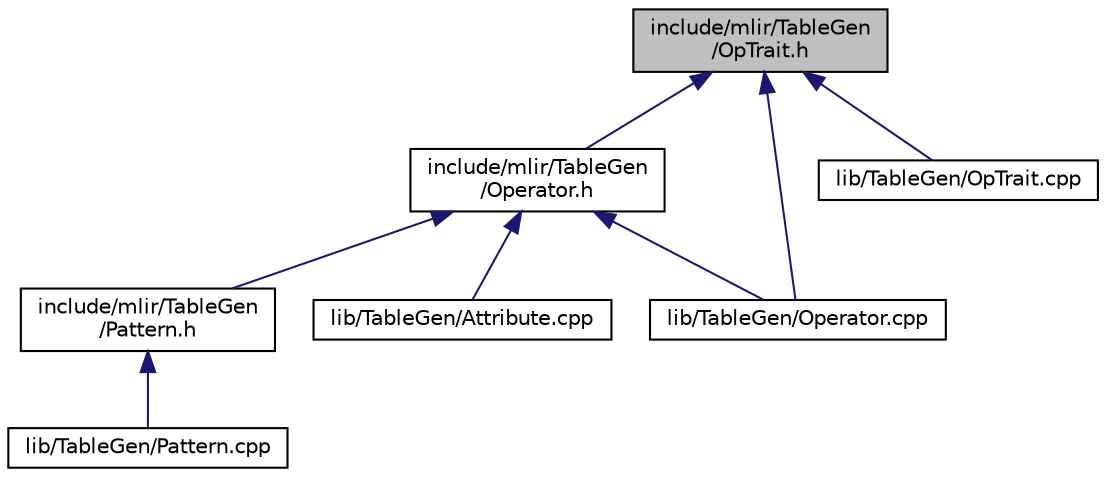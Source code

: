 digraph "include/mlir/TableGen/OpTrait.h"
{
  bgcolor="transparent";
  edge [fontname="Helvetica",fontsize="10",labelfontname="Helvetica",labelfontsize="10"];
  node [fontname="Helvetica",fontsize="10",shape=record];
  Node5 [label="include/mlir/TableGen\l/OpTrait.h",height=0.2,width=0.4,color="black", fillcolor="grey75", style="filled", fontcolor="black"];
  Node5 -> Node6 [dir="back",color="midnightblue",fontsize="10",style="solid",fontname="Helvetica"];
  Node6 [label="include/mlir/TableGen\l/Operator.h",height=0.2,width=0.4,color="black",URL="$Operator_8h.html"];
  Node6 -> Node7 [dir="back",color="midnightblue",fontsize="10",style="solid",fontname="Helvetica"];
  Node7 [label="include/mlir/TableGen\l/Pattern.h",height=0.2,width=0.4,color="black",URL="$Pattern_8h.html"];
  Node7 -> Node8 [dir="back",color="midnightblue",fontsize="10",style="solid",fontname="Helvetica"];
  Node8 [label="lib/TableGen/Pattern.cpp",height=0.2,width=0.4,color="black",URL="$Pattern_8cpp.html"];
  Node6 -> Node9 [dir="back",color="midnightblue",fontsize="10",style="solid",fontname="Helvetica"];
  Node9 [label="lib/TableGen/Attribute.cpp",height=0.2,width=0.4,color="black",URL="$Attribute_8cpp.html"];
  Node6 -> Node10 [dir="back",color="midnightblue",fontsize="10",style="solid",fontname="Helvetica"];
  Node10 [label="lib/TableGen/Operator.cpp",height=0.2,width=0.4,color="black",URL="$Operator_8cpp.html"];
  Node5 -> Node10 [dir="back",color="midnightblue",fontsize="10",style="solid",fontname="Helvetica"];
  Node5 -> Node11 [dir="back",color="midnightblue",fontsize="10",style="solid",fontname="Helvetica"];
  Node11 [label="lib/TableGen/OpTrait.cpp",height=0.2,width=0.4,color="black",URL="$OpTrait_8cpp.html"];
}
